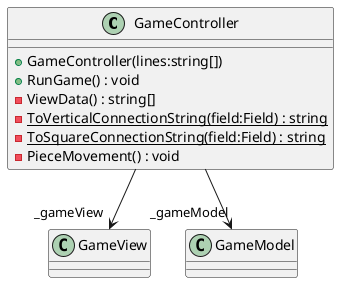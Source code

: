 @startuml
class GameController {
    + GameController(lines:string[])
    + RunGame() : void
    - ViewData() : string[]
    - {static} ToVerticalConnectionString(field:Field) : string
    - {static} ToSquareConnectionString(field:Field) : string
    - PieceMovement() : void
}
GameController --> "_gameView" GameView
GameController --> "_gameModel" GameModel
@enduml
